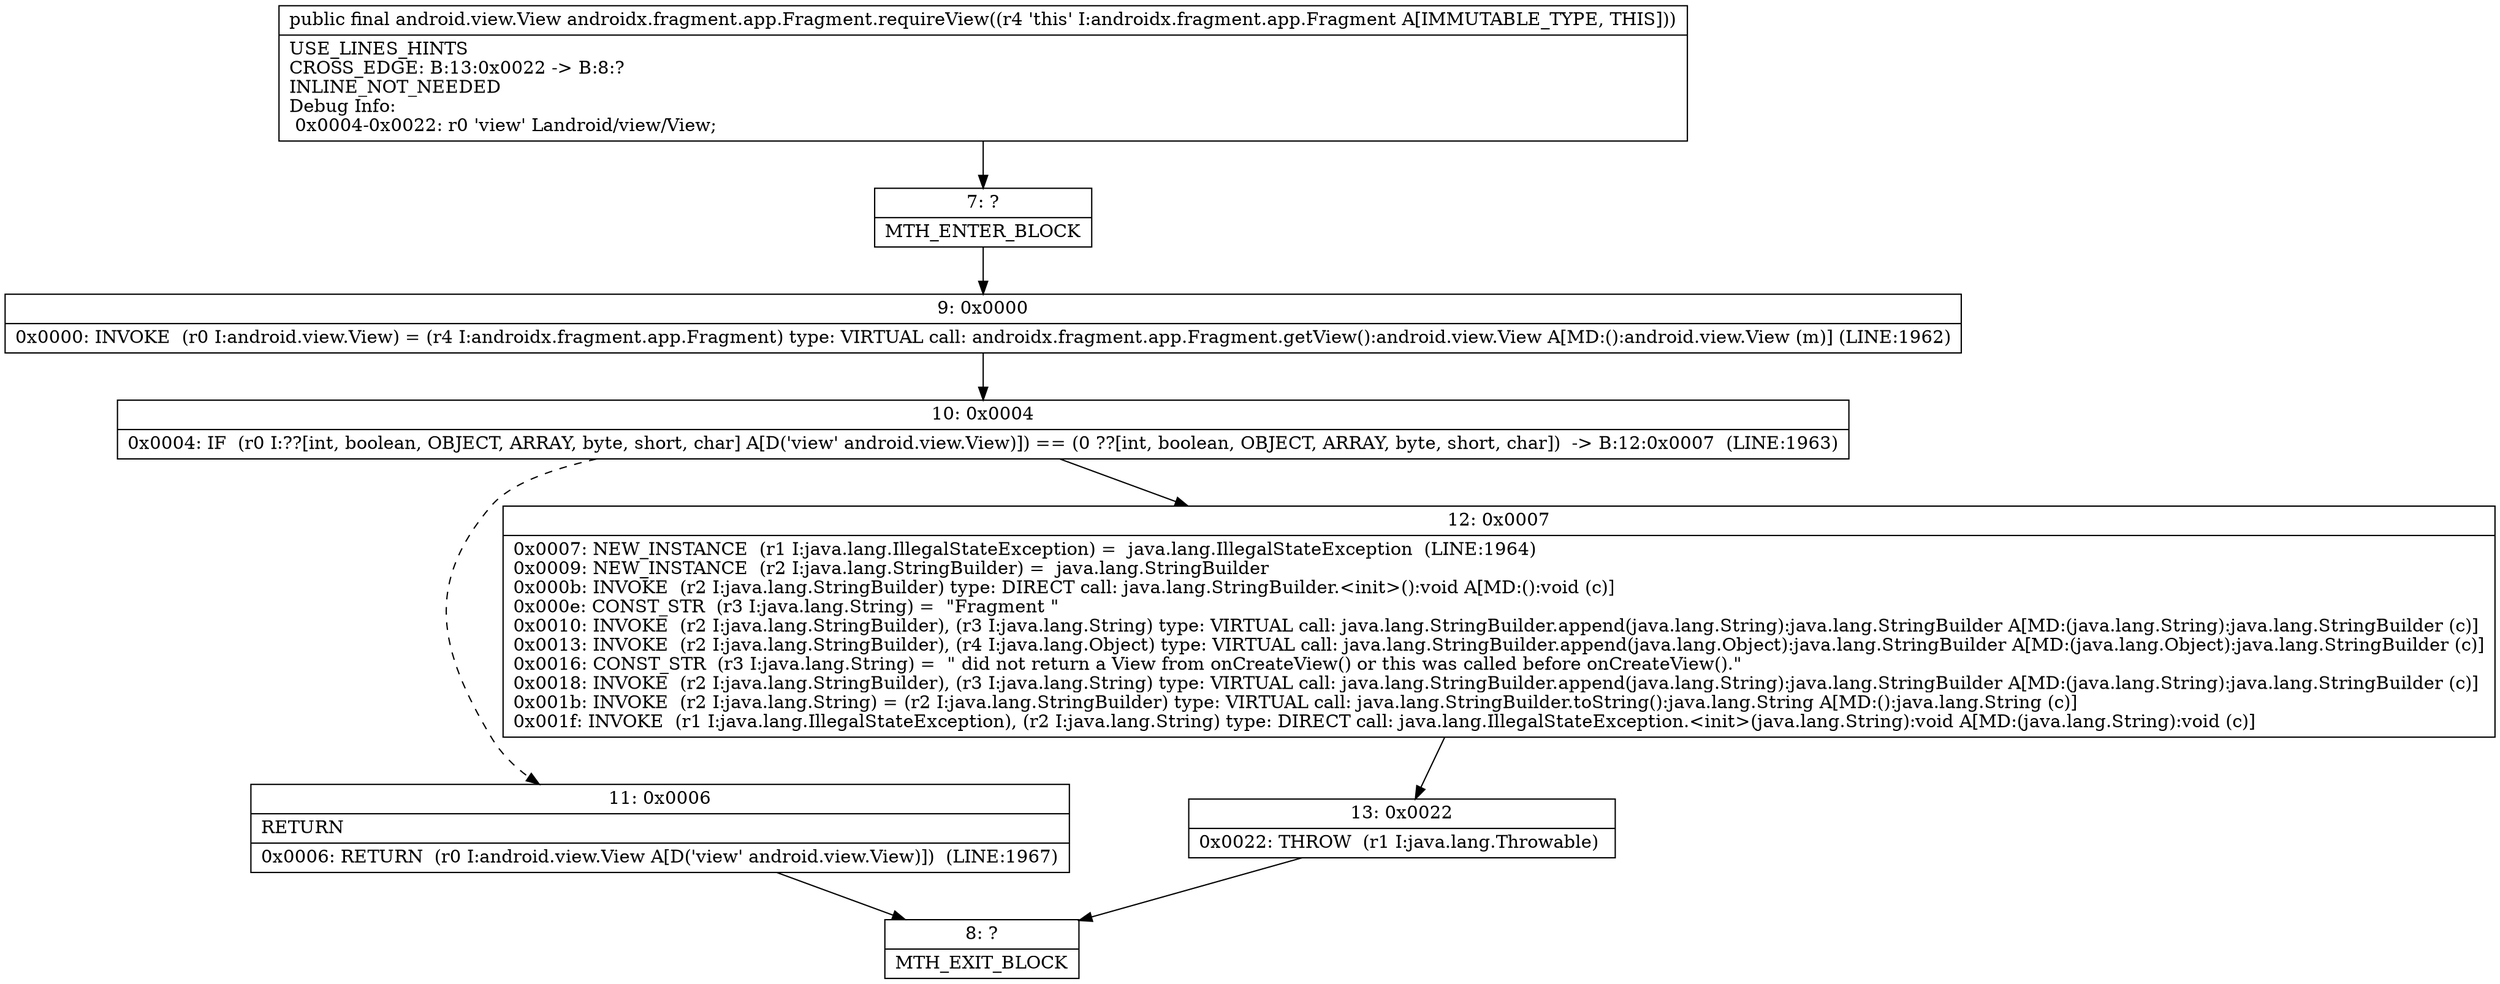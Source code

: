 digraph "CFG forandroidx.fragment.app.Fragment.requireView()Landroid\/view\/View;" {
Node_7 [shape=record,label="{7\:\ ?|MTH_ENTER_BLOCK\l}"];
Node_9 [shape=record,label="{9\:\ 0x0000|0x0000: INVOKE  (r0 I:android.view.View) = (r4 I:androidx.fragment.app.Fragment) type: VIRTUAL call: androidx.fragment.app.Fragment.getView():android.view.View A[MD:():android.view.View (m)] (LINE:1962)\l}"];
Node_10 [shape=record,label="{10\:\ 0x0004|0x0004: IF  (r0 I:??[int, boolean, OBJECT, ARRAY, byte, short, char] A[D('view' android.view.View)]) == (0 ??[int, boolean, OBJECT, ARRAY, byte, short, char])  \-\> B:12:0x0007  (LINE:1963)\l}"];
Node_11 [shape=record,label="{11\:\ 0x0006|RETURN\l|0x0006: RETURN  (r0 I:android.view.View A[D('view' android.view.View)])  (LINE:1967)\l}"];
Node_8 [shape=record,label="{8\:\ ?|MTH_EXIT_BLOCK\l}"];
Node_12 [shape=record,label="{12\:\ 0x0007|0x0007: NEW_INSTANCE  (r1 I:java.lang.IllegalStateException) =  java.lang.IllegalStateException  (LINE:1964)\l0x0009: NEW_INSTANCE  (r2 I:java.lang.StringBuilder) =  java.lang.StringBuilder \l0x000b: INVOKE  (r2 I:java.lang.StringBuilder) type: DIRECT call: java.lang.StringBuilder.\<init\>():void A[MD:():void (c)]\l0x000e: CONST_STR  (r3 I:java.lang.String) =  \"Fragment \" \l0x0010: INVOKE  (r2 I:java.lang.StringBuilder), (r3 I:java.lang.String) type: VIRTUAL call: java.lang.StringBuilder.append(java.lang.String):java.lang.StringBuilder A[MD:(java.lang.String):java.lang.StringBuilder (c)]\l0x0013: INVOKE  (r2 I:java.lang.StringBuilder), (r4 I:java.lang.Object) type: VIRTUAL call: java.lang.StringBuilder.append(java.lang.Object):java.lang.StringBuilder A[MD:(java.lang.Object):java.lang.StringBuilder (c)]\l0x0016: CONST_STR  (r3 I:java.lang.String) =  \" did not return a View from onCreateView() or this was called before onCreateView().\" \l0x0018: INVOKE  (r2 I:java.lang.StringBuilder), (r3 I:java.lang.String) type: VIRTUAL call: java.lang.StringBuilder.append(java.lang.String):java.lang.StringBuilder A[MD:(java.lang.String):java.lang.StringBuilder (c)]\l0x001b: INVOKE  (r2 I:java.lang.String) = (r2 I:java.lang.StringBuilder) type: VIRTUAL call: java.lang.StringBuilder.toString():java.lang.String A[MD:():java.lang.String (c)]\l0x001f: INVOKE  (r1 I:java.lang.IllegalStateException), (r2 I:java.lang.String) type: DIRECT call: java.lang.IllegalStateException.\<init\>(java.lang.String):void A[MD:(java.lang.String):void (c)]\l}"];
Node_13 [shape=record,label="{13\:\ 0x0022|0x0022: THROW  (r1 I:java.lang.Throwable) \l}"];
MethodNode[shape=record,label="{public final android.view.View androidx.fragment.app.Fragment.requireView((r4 'this' I:androidx.fragment.app.Fragment A[IMMUTABLE_TYPE, THIS]))  | USE_LINES_HINTS\lCROSS_EDGE: B:13:0x0022 \-\> B:8:?\lINLINE_NOT_NEEDED\lDebug Info:\l  0x0004\-0x0022: r0 'view' Landroid\/view\/View;\l}"];
MethodNode -> Node_7;Node_7 -> Node_9;
Node_9 -> Node_10;
Node_10 -> Node_11[style=dashed];
Node_10 -> Node_12;
Node_11 -> Node_8;
Node_12 -> Node_13;
Node_13 -> Node_8;
}


